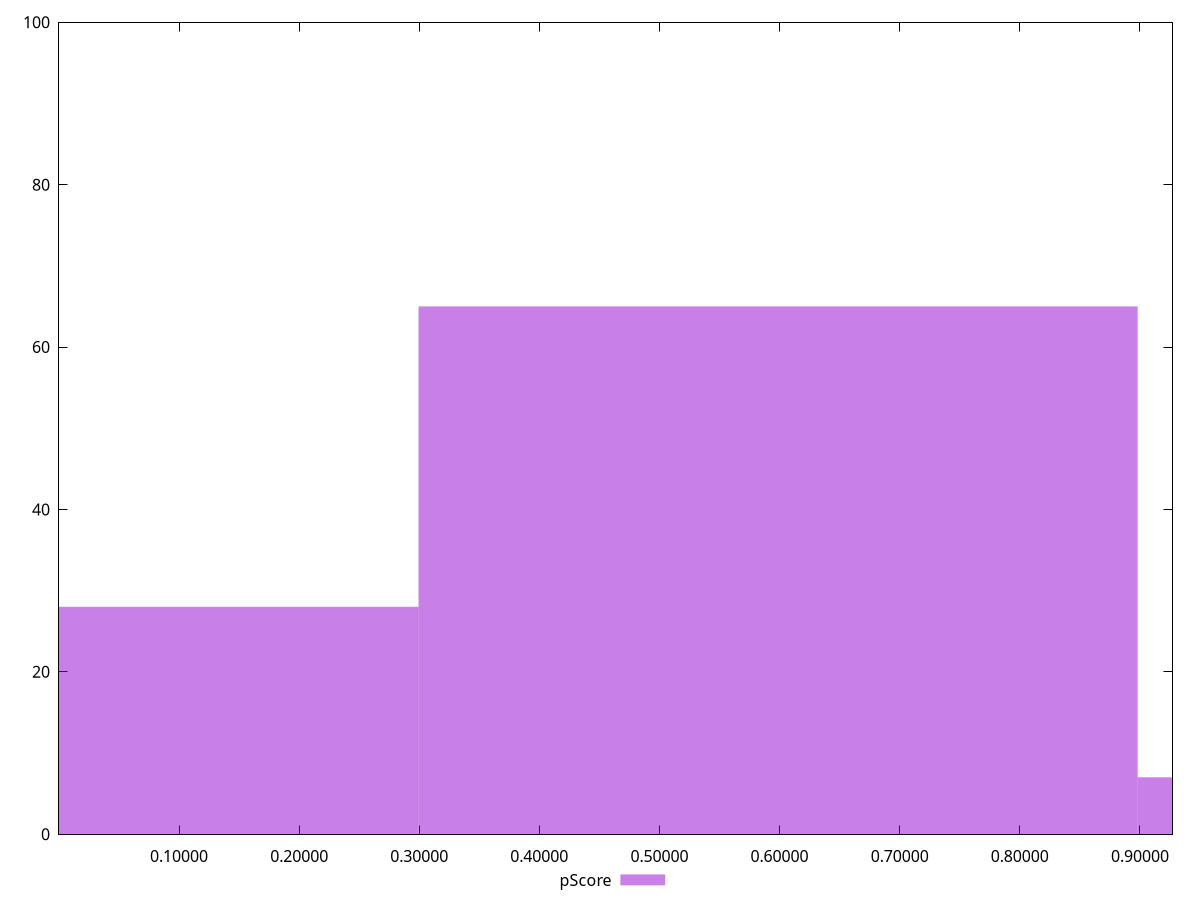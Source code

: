 reset

$pScore <<EOF
0.5987539828964085 65
1.197507965792817 7
0 28
EOF

set key outside below
set boxwidth 0.5987539828964085
set xrange [0.00005422895924367399:0.92714006627535]
set yrange [0:100]
set trange [0:100]
set style fill transparent solid 0.5 noborder
set terminal svg size 640, 490 enhanced background rgb 'white'
set output "report_00013_2021-02-09T12-04-24.940Z/max-potential-fid/samples/pages+cached+noadtech+nomedia/pScore/histogram.svg"

plot $pScore title "pScore" with boxes

reset
